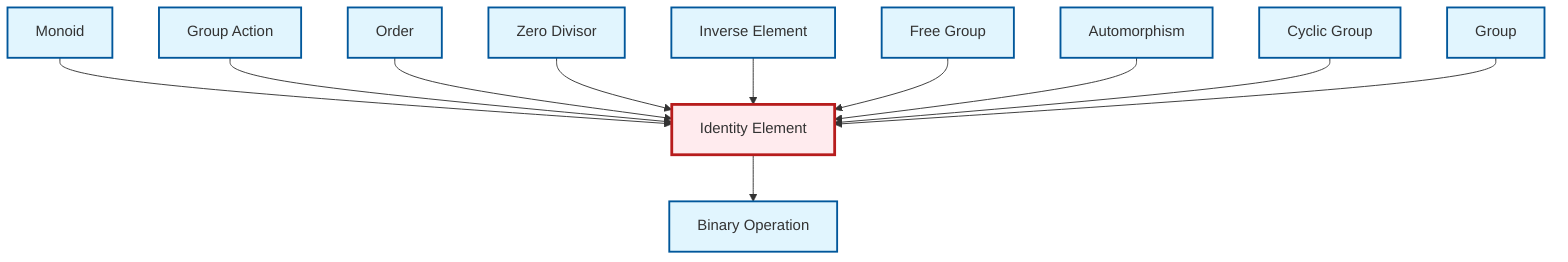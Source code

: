 graph TD
    classDef definition fill:#e1f5fe,stroke:#01579b,stroke-width:2px
    classDef theorem fill:#f3e5f5,stroke:#4a148c,stroke-width:2px
    classDef axiom fill:#fff3e0,stroke:#e65100,stroke-width:2px
    classDef example fill:#e8f5e9,stroke:#1b5e20,stroke-width:2px
    classDef current fill:#ffebee,stroke:#b71c1c,stroke-width:3px
    def-free-group["Free Group"]:::definition
    def-order["Order"]:::definition
    def-identity-element["Identity Element"]:::definition
    def-zero-divisor["Zero Divisor"]:::definition
    def-monoid["Monoid"]:::definition
    def-group-action["Group Action"]:::definition
    def-automorphism["Automorphism"]:::definition
    def-inverse-element["Inverse Element"]:::definition
    def-cyclic-group["Cyclic Group"]:::definition
    def-group["Group"]:::definition
    def-binary-operation["Binary Operation"]:::definition
    def-monoid --> def-identity-element
    def-group-action --> def-identity-element
    def-identity-element --> def-binary-operation
    def-order --> def-identity-element
    def-zero-divisor --> def-identity-element
    def-inverse-element --> def-identity-element
    def-free-group --> def-identity-element
    def-automorphism --> def-identity-element
    def-cyclic-group --> def-identity-element
    def-group --> def-identity-element
    class def-identity-element current